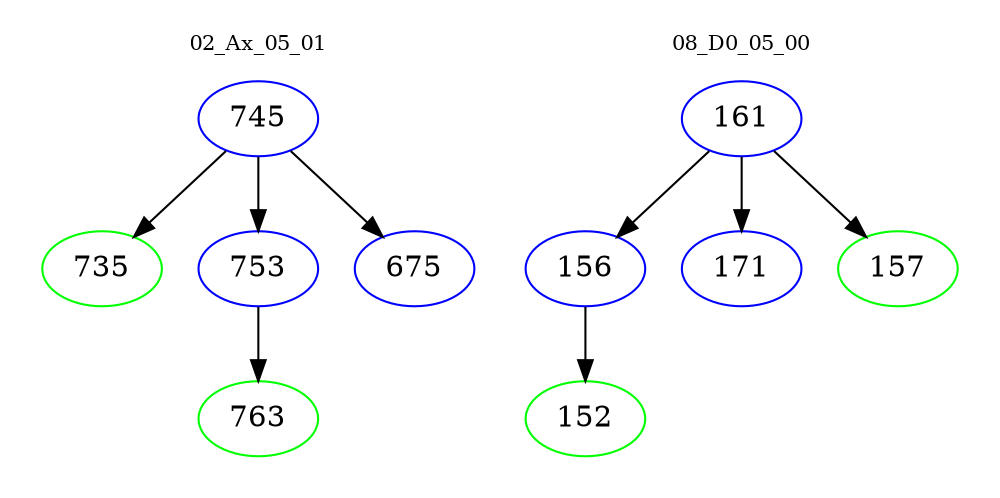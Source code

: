 digraph{
subgraph cluster_0 {
color = white
label = "02_Ax_05_01";
fontsize=10;
T0_745 [label="745", color="blue"]
T0_745 -> T0_735 [color="black"]
T0_735 [label="735", color="green"]
T0_745 -> T0_753 [color="black"]
T0_753 [label="753", color="blue"]
T0_753 -> T0_763 [color="black"]
T0_763 [label="763", color="green"]
T0_745 -> T0_675 [color="black"]
T0_675 [label="675", color="blue"]
}
subgraph cluster_1 {
color = white
label = "08_D0_05_00";
fontsize=10;
T1_161 [label="161", color="blue"]
T1_161 -> T1_156 [color="black"]
T1_156 [label="156", color="blue"]
T1_156 -> T1_152 [color="black"]
T1_152 [label="152", color="green"]
T1_161 -> T1_171 [color="black"]
T1_171 [label="171", color="blue"]
T1_161 -> T1_157 [color="black"]
T1_157 [label="157", color="green"]
}
}
